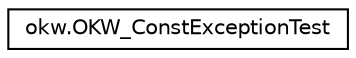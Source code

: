 digraph "Grafische Darstellung der Klassenhierarchie"
{
 // INTERACTIVE_SVG=YES
 // LATEX_PDF_SIZE
  edge [fontname="Helvetica",fontsize="10",labelfontname="Helvetica",labelfontsize="10"];
  node [fontname="Helvetica",fontsize="10",shape=record];
  rankdir="LR";
  Node0 [label="okw.OKW_ConstExceptionTest",height=0.2,width=0.4,color="black", fillcolor="white", style="filled",URL="$classokw_1_1_o_k_w___const_exception_test.html",tooltip=" "];
}
